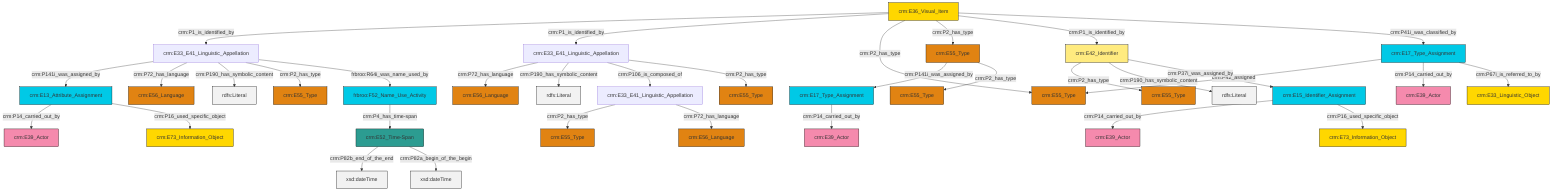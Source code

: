 graph TD
classDef Literal fill:#f2f2f2,stroke:#000000;
classDef CRM_Entity fill:#FFFFFF,stroke:#000000;
classDef Temporal_Entity fill:#00C9E6, stroke:#000000;
classDef Type fill:#E18312, stroke:#000000;
classDef Time-Span fill:#2C9C91, stroke:#000000;
classDef Appellation fill:#FFEB7F, stroke:#000000;
classDef Place fill:#008836, stroke:#000000;
classDef Persistent_Item fill:#B266B2, stroke:#000000;
classDef Conceptual_Object fill:#FFD700, stroke:#000000;
classDef Physical_Thing fill:#D2B48C, stroke:#000000;
classDef Actor fill:#f58aad, stroke:#000000;
classDef PC_Classes fill:#4ce600, stroke:#000000;
classDef Multi fill:#cccccc,stroke:#000000;

2["crm:E33_E41_Linguistic_Appellation"]:::Default -->|crm:P2_has_type| 3["crm:E55_Type"]:::Type
4["crm:E36_Visual_Item"]:::Conceptual_Object -->|crm:P1_is_identified_by| 5["crm:E33_E41_Linguistic_Appellation"]:::Default
9["crm:E17_Type_Assignment"]:::Temporal_Entity -->|crm:P42_assigned| 10["crm:E55_Type"]:::Type
11["crm:E42_Identifier"]:::Appellation -->|crm:P2_has_type| 12["crm:E55_Type"]:::Type
13["crm:E13_Attribute_Assignment"]:::Temporal_Entity -->|crm:P14_carried_out_by| 14["crm:E39_Actor"]:::Actor
9["crm:E17_Type_Assignment"]:::Temporal_Entity -->|crm:P14_carried_out_by| 15["crm:E39_Actor"]:::Actor
16["crm:E33_E41_Linguistic_Appellation"]:::Default -->|crm:P72_has_language| 0["crm:E56_Language"]:::Type
17["crm:E15_Identifier_Assignment"]:::Temporal_Entity -->|crm:P14_carried_out_by| 18["crm:E39_Actor"]:::Actor
5["crm:E33_E41_Linguistic_Appellation"]:::Default -->|crm:P141i_was_assigned_by| 13["crm:E13_Attribute_Assignment"]:::Temporal_Entity
4["crm:E36_Visual_Item"]:::Conceptual_Object -->|crm:P1_is_identified_by| 16["crm:E33_E41_Linguistic_Appellation"]:::Default
19["frbroo:F52_Name_Use_Activity"]:::Temporal_Entity -->|crm:P4_has_time-span| 21["crm:E52_Time-Span"]:::Time-Span
16["crm:E33_E41_Linguistic_Appellation"]:::Default -->|crm:P190_has_symbolic_content| 22[rdfs:Literal]:::Literal
5["crm:E33_E41_Linguistic_Appellation"]:::Default -->|crm:P72_has_language| 23["crm:E56_Language"]:::Type
5["crm:E33_E41_Linguistic_Appellation"]:::Default -->|crm:P190_has_symbolic_content| 31[rdfs:Literal]:::Literal
4["crm:E36_Visual_Item"]:::Conceptual_Object -->|crm:P2_has_type| 10["crm:E55_Type"]:::Type
21["crm:E52_Time-Span"]:::Time-Span -->|crm:P82b_end_of_the_end| 36[xsd:dateTime]:::Literal
2["crm:E33_E41_Linguistic_Appellation"]:::Default -->|crm:P72_has_language| 38["crm:E56_Language"]:::Type
13["crm:E13_Attribute_Assignment"]:::Temporal_Entity -->|crm:P16_used_specific_object| 39["crm:E73_Information_Object"]:::Conceptual_Object
16["crm:E33_E41_Linguistic_Appellation"]:::Default -->|crm:P106_is_composed_of| 2["crm:E33_E41_Linguistic_Appellation"]:::Default
43["crm:E55_Type"]:::Type -->|crm:P141i_was_assigned_by| 41["crm:E17_Type_Assignment"]:::Temporal_Entity
5["crm:E33_E41_Linguistic_Appellation"]:::Default -->|crm:P2_has_type| 34["crm:E55_Type"]:::Type
43["crm:E55_Type"]:::Type -->|crm:P2_has_type| 27["crm:E55_Type"]:::Type
21["crm:E52_Time-Span"]:::Time-Span -->|crm:P82a_begin_of_the_begin| 47[xsd:dateTime]:::Literal
5["crm:E33_E41_Linguistic_Appellation"]:::Default -->|frbroo:R64i_was_name_used_by| 19["frbroo:F52_Name_Use_Activity"]:::Temporal_Entity
17["crm:E15_Identifier_Assignment"]:::Temporal_Entity -->|crm:P16_used_specific_object| 32["crm:E73_Information_Object"]:::Conceptual_Object
11["crm:E42_Identifier"]:::Appellation -->|crm:P190_has_symbolic_content| 54[rdfs:Literal]:::Literal
4["crm:E36_Visual_Item"]:::Conceptual_Object -->|crm:P2_has_type| 43["crm:E55_Type"]:::Type
4["crm:E36_Visual_Item"]:::Conceptual_Object -->|crm:P1_is_identified_by| 11["crm:E42_Identifier"]:::Appellation
11["crm:E42_Identifier"]:::Appellation -->|crm:P37i_was_assigned_by| 17["crm:E15_Identifier_Assignment"]:::Temporal_Entity
16["crm:E33_E41_Linguistic_Appellation"]:::Default -->|crm:P2_has_type| 49["crm:E55_Type"]:::Type
41["crm:E17_Type_Assignment"]:::Temporal_Entity -->|crm:P14_carried_out_by| 6["crm:E39_Actor"]:::Actor
9["crm:E17_Type_Assignment"]:::Temporal_Entity -->|crm:P67i_is_referred_to_by| 29["crm:E33_Linguistic_Object"]:::Conceptual_Object
4["crm:E36_Visual_Item"]:::Conceptual_Object -->|crm:P41i_was_classified_by| 9["crm:E17_Type_Assignment"]:::Temporal_Entity